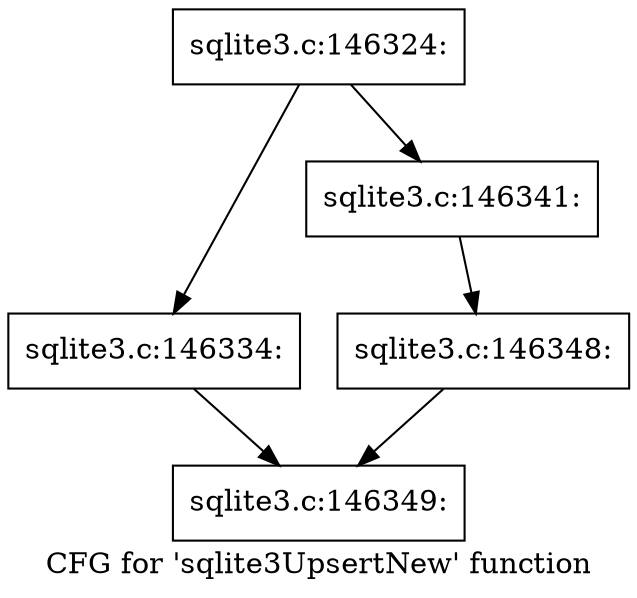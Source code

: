digraph "CFG for 'sqlite3UpsertNew' function" {
	label="CFG for 'sqlite3UpsertNew' function";

	Node0x55c0fa09a870 [shape=record,label="{sqlite3.c:146324:}"];
	Node0x55c0fa09a870 -> Node0x55c0fa09ddd0;
	Node0x55c0fa09a870 -> Node0x55c0fa09de70;
	Node0x55c0fa09ddd0 [shape=record,label="{sqlite3.c:146334:}"];
	Node0x55c0fa09ddd0 -> Node0x55c0fa09be00;
	Node0x55c0fa09de70 [shape=record,label="{sqlite3.c:146341:}"];
	Node0x55c0fa09de70 -> Node0x55c0fa09de20;
	Node0x55c0fa09de20 [shape=record,label="{sqlite3.c:146348:}"];
	Node0x55c0fa09de20 -> Node0x55c0fa09be00;
	Node0x55c0fa09be00 [shape=record,label="{sqlite3.c:146349:}"];
}
